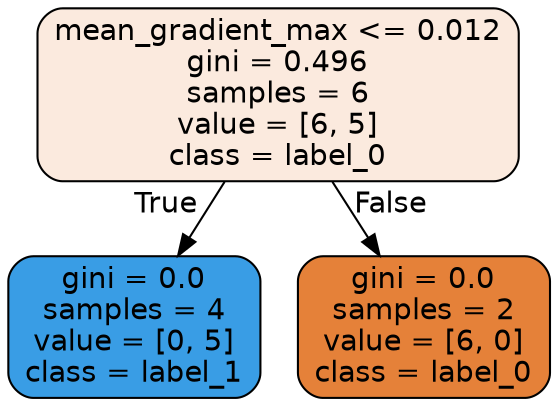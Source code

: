 digraph Tree {
node [shape=box, style="filled, rounded", color="black", fontname="helvetica"] ;
edge [fontname="helvetica"] ;
0 [label="mean_gradient_max <= 0.012\ngini = 0.496\nsamples = 6\nvalue = [6, 5]\nclass = label_0", fillcolor="#fbeade"] ;
1 [label="gini = 0.0\nsamples = 4\nvalue = [0, 5]\nclass = label_1", fillcolor="#399de5"] ;
0 -> 1 [labeldistance=2.5, labelangle=45, headlabel="True"] ;
2 [label="gini = 0.0\nsamples = 2\nvalue = [6, 0]\nclass = label_0", fillcolor="#e58139"] ;
0 -> 2 [labeldistance=2.5, labelangle=-45, headlabel="False"] ;
}